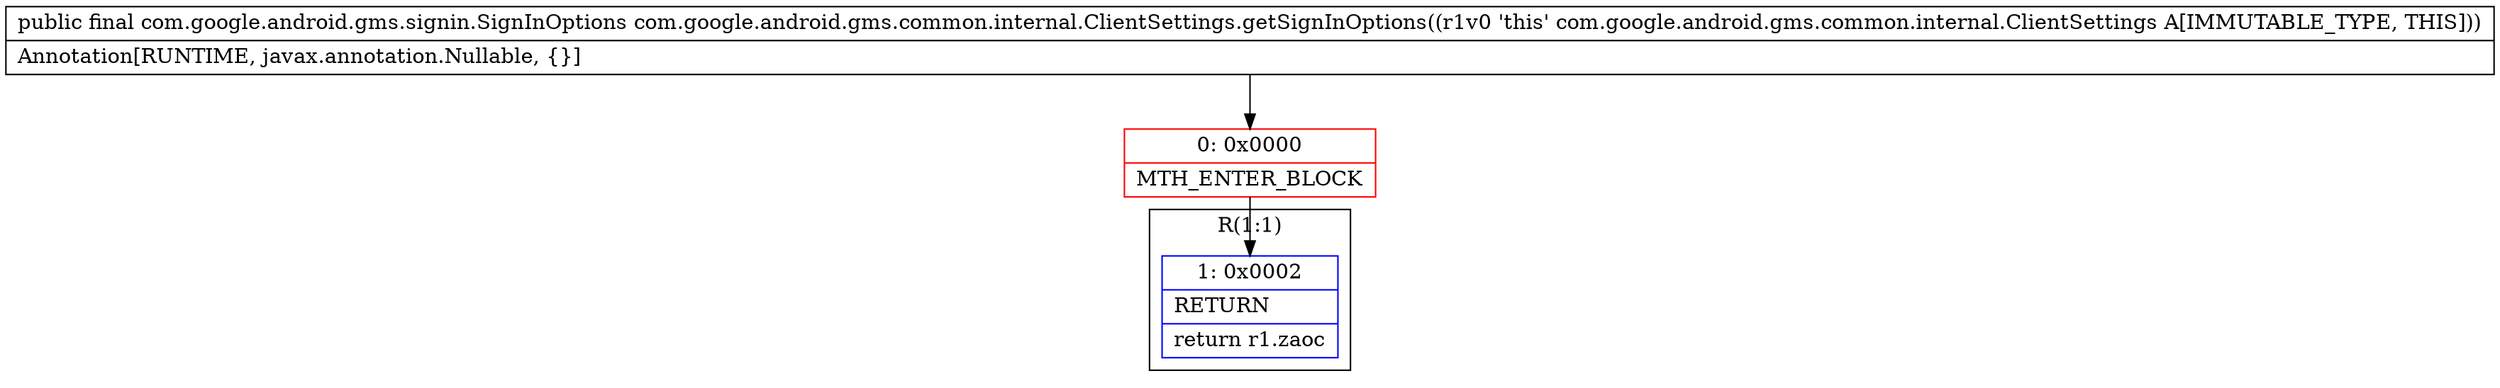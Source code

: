 digraph "CFG forcom.google.android.gms.common.internal.ClientSettings.getSignInOptions()Lcom\/google\/android\/gms\/signin\/SignInOptions;" {
subgraph cluster_Region_192855130 {
label = "R(1:1)";
node [shape=record,color=blue];
Node_1 [shape=record,label="{1\:\ 0x0002|RETURN\l|return r1.zaoc\l}"];
}
Node_0 [shape=record,color=red,label="{0\:\ 0x0000|MTH_ENTER_BLOCK\l}"];
MethodNode[shape=record,label="{public final com.google.android.gms.signin.SignInOptions com.google.android.gms.common.internal.ClientSettings.getSignInOptions((r1v0 'this' com.google.android.gms.common.internal.ClientSettings A[IMMUTABLE_TYPE, THIS]))  | Annotation[RUNTIME, javax.annotation.Nullable, \{\}]\l}"];
MethodNode -> Node_0;
Node_0 -> Node_1;
}

